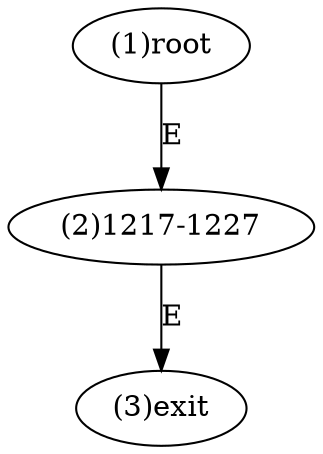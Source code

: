 digraph "" { 
1[ label="(1)root"];
2[ label="(2)1217-1227"];
3[ label="(3)exit"];
1->2[ label="E"];
2->3[ label="E"];
}